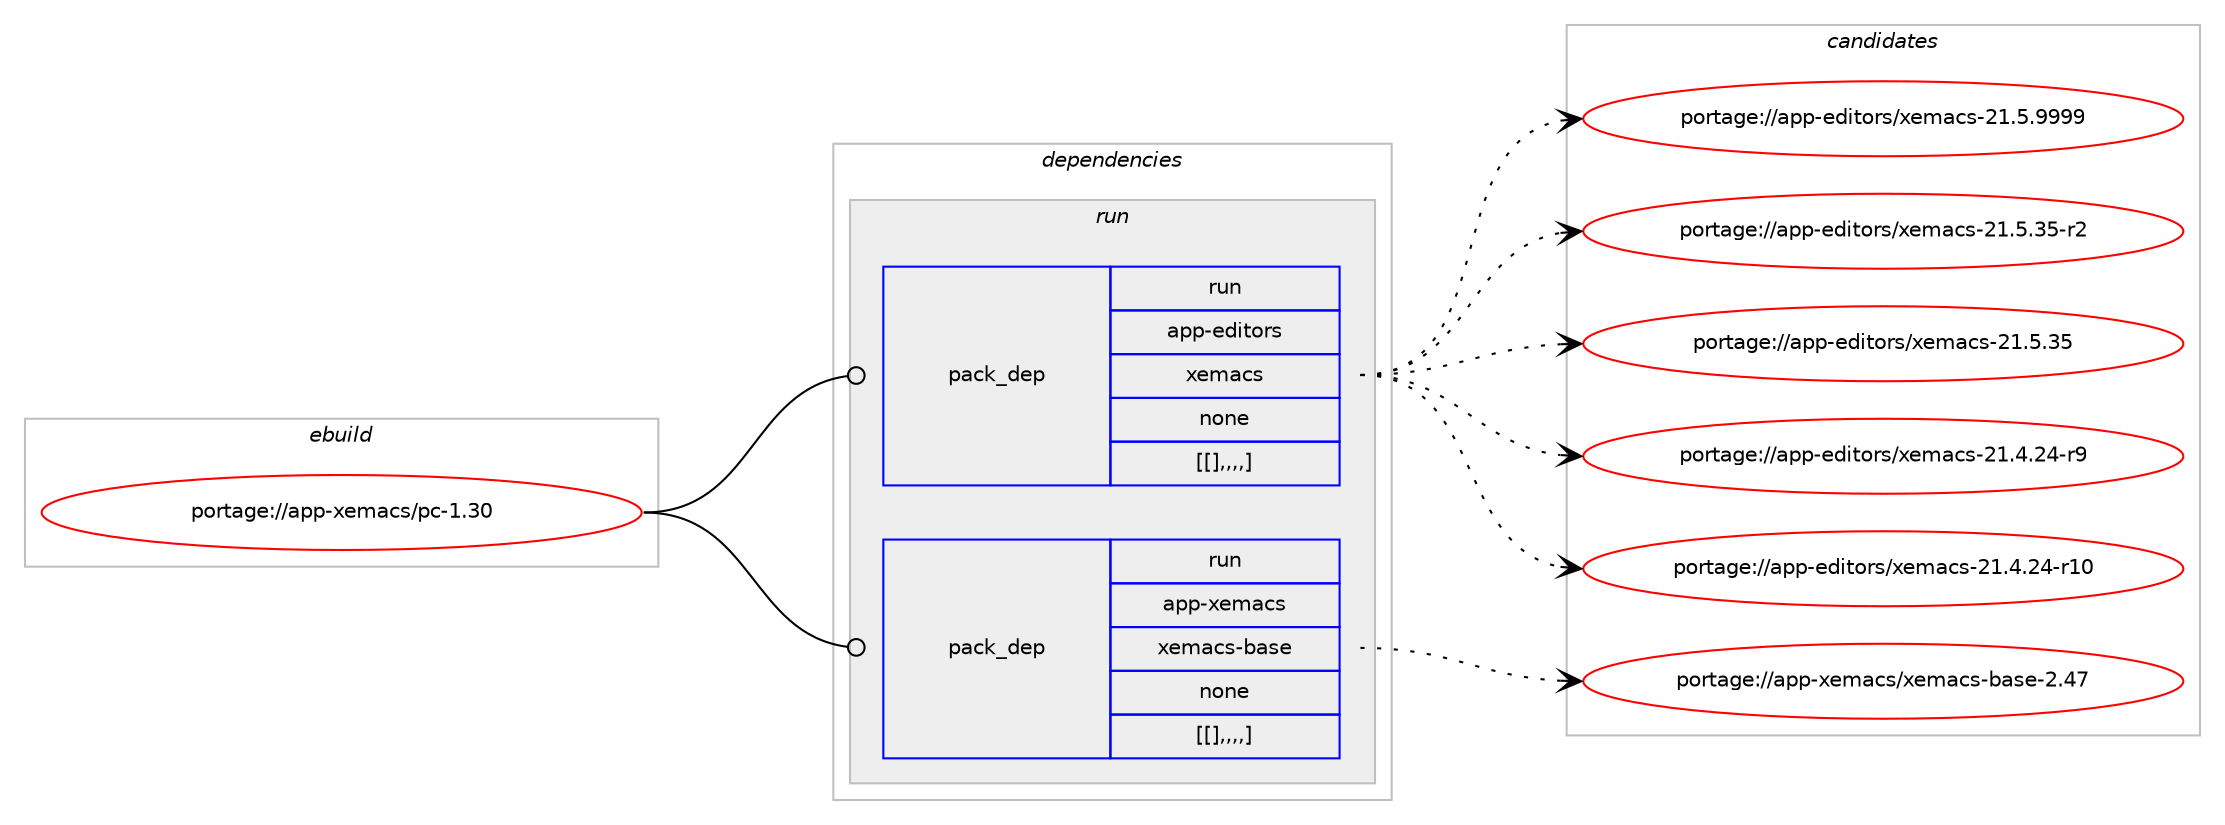 digraph prolog {

# *************
# Graph options
# *************

newrank=true;
concentrate=true;
compound=true;
graph [rankdir=LR,fontname=Helvetica,fontsize=10,ranksep=1.5];#, ranksep=2.5, nodesep=0.2];
edge  [arrowhead=vee];
node  [fontname=Helvetica,fontsize=10];

# **********
# The ebuild
# **********

subgraph cluster_leftcol {
color=gray;
label=<<i>ebuild</i>>;
id [label="portage://app-xemacs/pc-1.30", color=red, width=4, href="../app-xemacs/pc-1.30.svg"];
}

# ****************
# The dependencies
# ****************

subgraph cluster_midcol {
color=gray;
label=<<i>dependencies</i>>;
subgraph cluster_compile {
fillcolor="#eeeeee";
style=filled;
label=<<i>compile</i>>;
}
subgraph cluster_compileandrun {
fillcolor="#eeeeee";
style=filled;
label=<<i>compile and run</i>>;
}
subgraph cluster_run {
fillcolor="#eeeeee";
style=filled;
label=<<i>run</i>>;
subgraph pack45313 {
dependency62707 [label=<<TABLE BORDER="0" CELLBORDER="1" CELLSPACING="0" CELLPADDING="4" WIDTH="220"><TR><TD ROWSPAN="6" CELLPADDING="30">pack_dep</TD></TR><TR><TD WIDTH="110">run</TD></TR><TR><TD>app-editors</TD></TR><TR><TD>xemacs</TD></TR><TR><TD>none</TD></TR><TR><TD>[[],,,,]</TD></TR></TABLE>>, shape=none, color=blue];
}
id:e -> dependency62707:w [weight=20,style="solid",arrowhead="odot"];
subgraph pack45314 {
dependency62708 [label=<<TABLE BORDER="0" CELLBORDER="1" CELLSPACING="0" CELLPADDING="4" WIDTH="220"><TR><TD ROWSPAN="6" CELLPADDING="30">pack_dep</TD></TR><TR><TD WIDTH="110">run</TD></TR><TR><TD>app-xemacs</TD></TR><TR><TD>xemacs-base</TD></TR><TR><TD>none</TD></TR><TR><TD>[[],,,,]</TD></TR></TABLE>>, shape=none, color=blue];
}
id:e -> dependency62708:w [weight=20,style="solid",arrowhead="odot"];
}
}

# **************
# The candidates
# **************

subgraph cluster_choices {
rank=same;
color=gray;
label=<<i>candidates</i>>;

subgraph choice45313 {
color=black;
nodesep=1;
choice971121124510110010511611111411547120101109979911545504946534657575757 [label="portage://app-editors/xemacs-21.5.9999", color=red, width=4,href="../app-editors/xemacs-21.5.9999.svg"];
choice971121124510110010511611111411547120101109979911545504946534651534511450 [label="portage://app-editors/xemacs-21.5.35-r2", color=red, width=4,href="../app-editors/xemacs-21.5.35-r2.svg"];
choice97112112451011001051161111141154712010110997991154550494653465153 [label="portage://app-editors/xemacs-21.5.35", color=red, width=4,href="../app-editors/xemacs-21.5.35.svg"];
choice971121124510110010511611111411547120101109979911545504946524650524511457 [label="portage://app-editors/xemacs-21.4.24-r9", color=red, width=4,href="../app-editors/xemacs-21.4.24-r9.svg"];
choice97112112451011001051161111141154712010110997991154550494652465052451144948 [label="portage://app-editors/xemacs-21.4.24-r10", color=red, width=4,href="../app-editors/xemacs-21.4.24-r10.svg"];
dependency62707:e -> choice971121124510110010511611111411547120101109979911545504946534657575757:w [style=dotted,weight="100"];
dependency62707:e -> choice971121124510110010511611111411547120101109979911545504946534651534511450:w [style=dotted,weight="100"];
dependency62707:e -> choice97112112451011001051161111141154712010110997991154550494653465153:w [style=dotted,weight="100"];
dependency62707:e -> choice971121124510110010511611111411547120101109979911545504946524650524511457:w [style=dotted,weight="100"];
dependency62707:e -> choice97112112451011001051161111141154712010110997991154550494652465052451144948:w [style=dotted,weight="100"];
}
subgraph choice45314 {
color=black;
nodesep=1;
choice971121124512010110997991154712010110997991154598971151014550465255 [label="portage://app-xemacs/xemacs-base-2.47", color=red, width=4,href="../app-xemacs/xemacs-base-2.47.svg"];
dependency62708:e -> choice971121124512010110997991154712010110997991154598971151014550465255:w [style=dotted,weight="100"];
}
}

}
